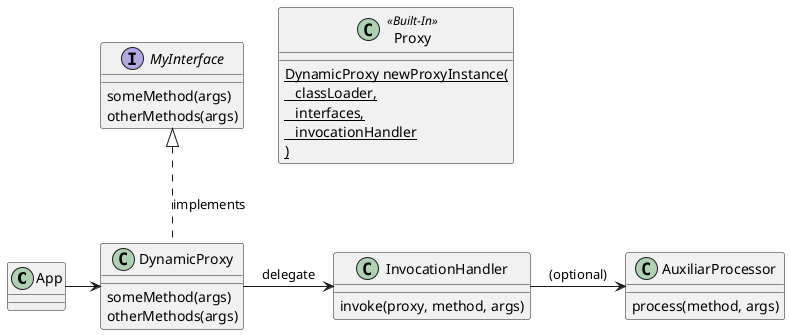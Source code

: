 @startuml

class A as "App" {
}

interface I as "MyInterface" {
   someMethod(args)
   otherMethods(args)
}

class P as "Proxy" <<Built-In>> {
   {static} DynamicProxy newProxyInstance(\n   classLoader,\n   interfaces,\n   invocationHandler\n)
}

class D as "DynamicProxy" {
   someMethod(args)
   otherMethods(args)
}

class H as "InvocationHandler" {
   invoke(proxy, method, args)
}

class X as "AuxiliarProcessor" {
   process(method, args)
}

A -r-> D

I <|.. D : implements

D -r-> H : delegate
H -r-> X : (optional)

@enduml
